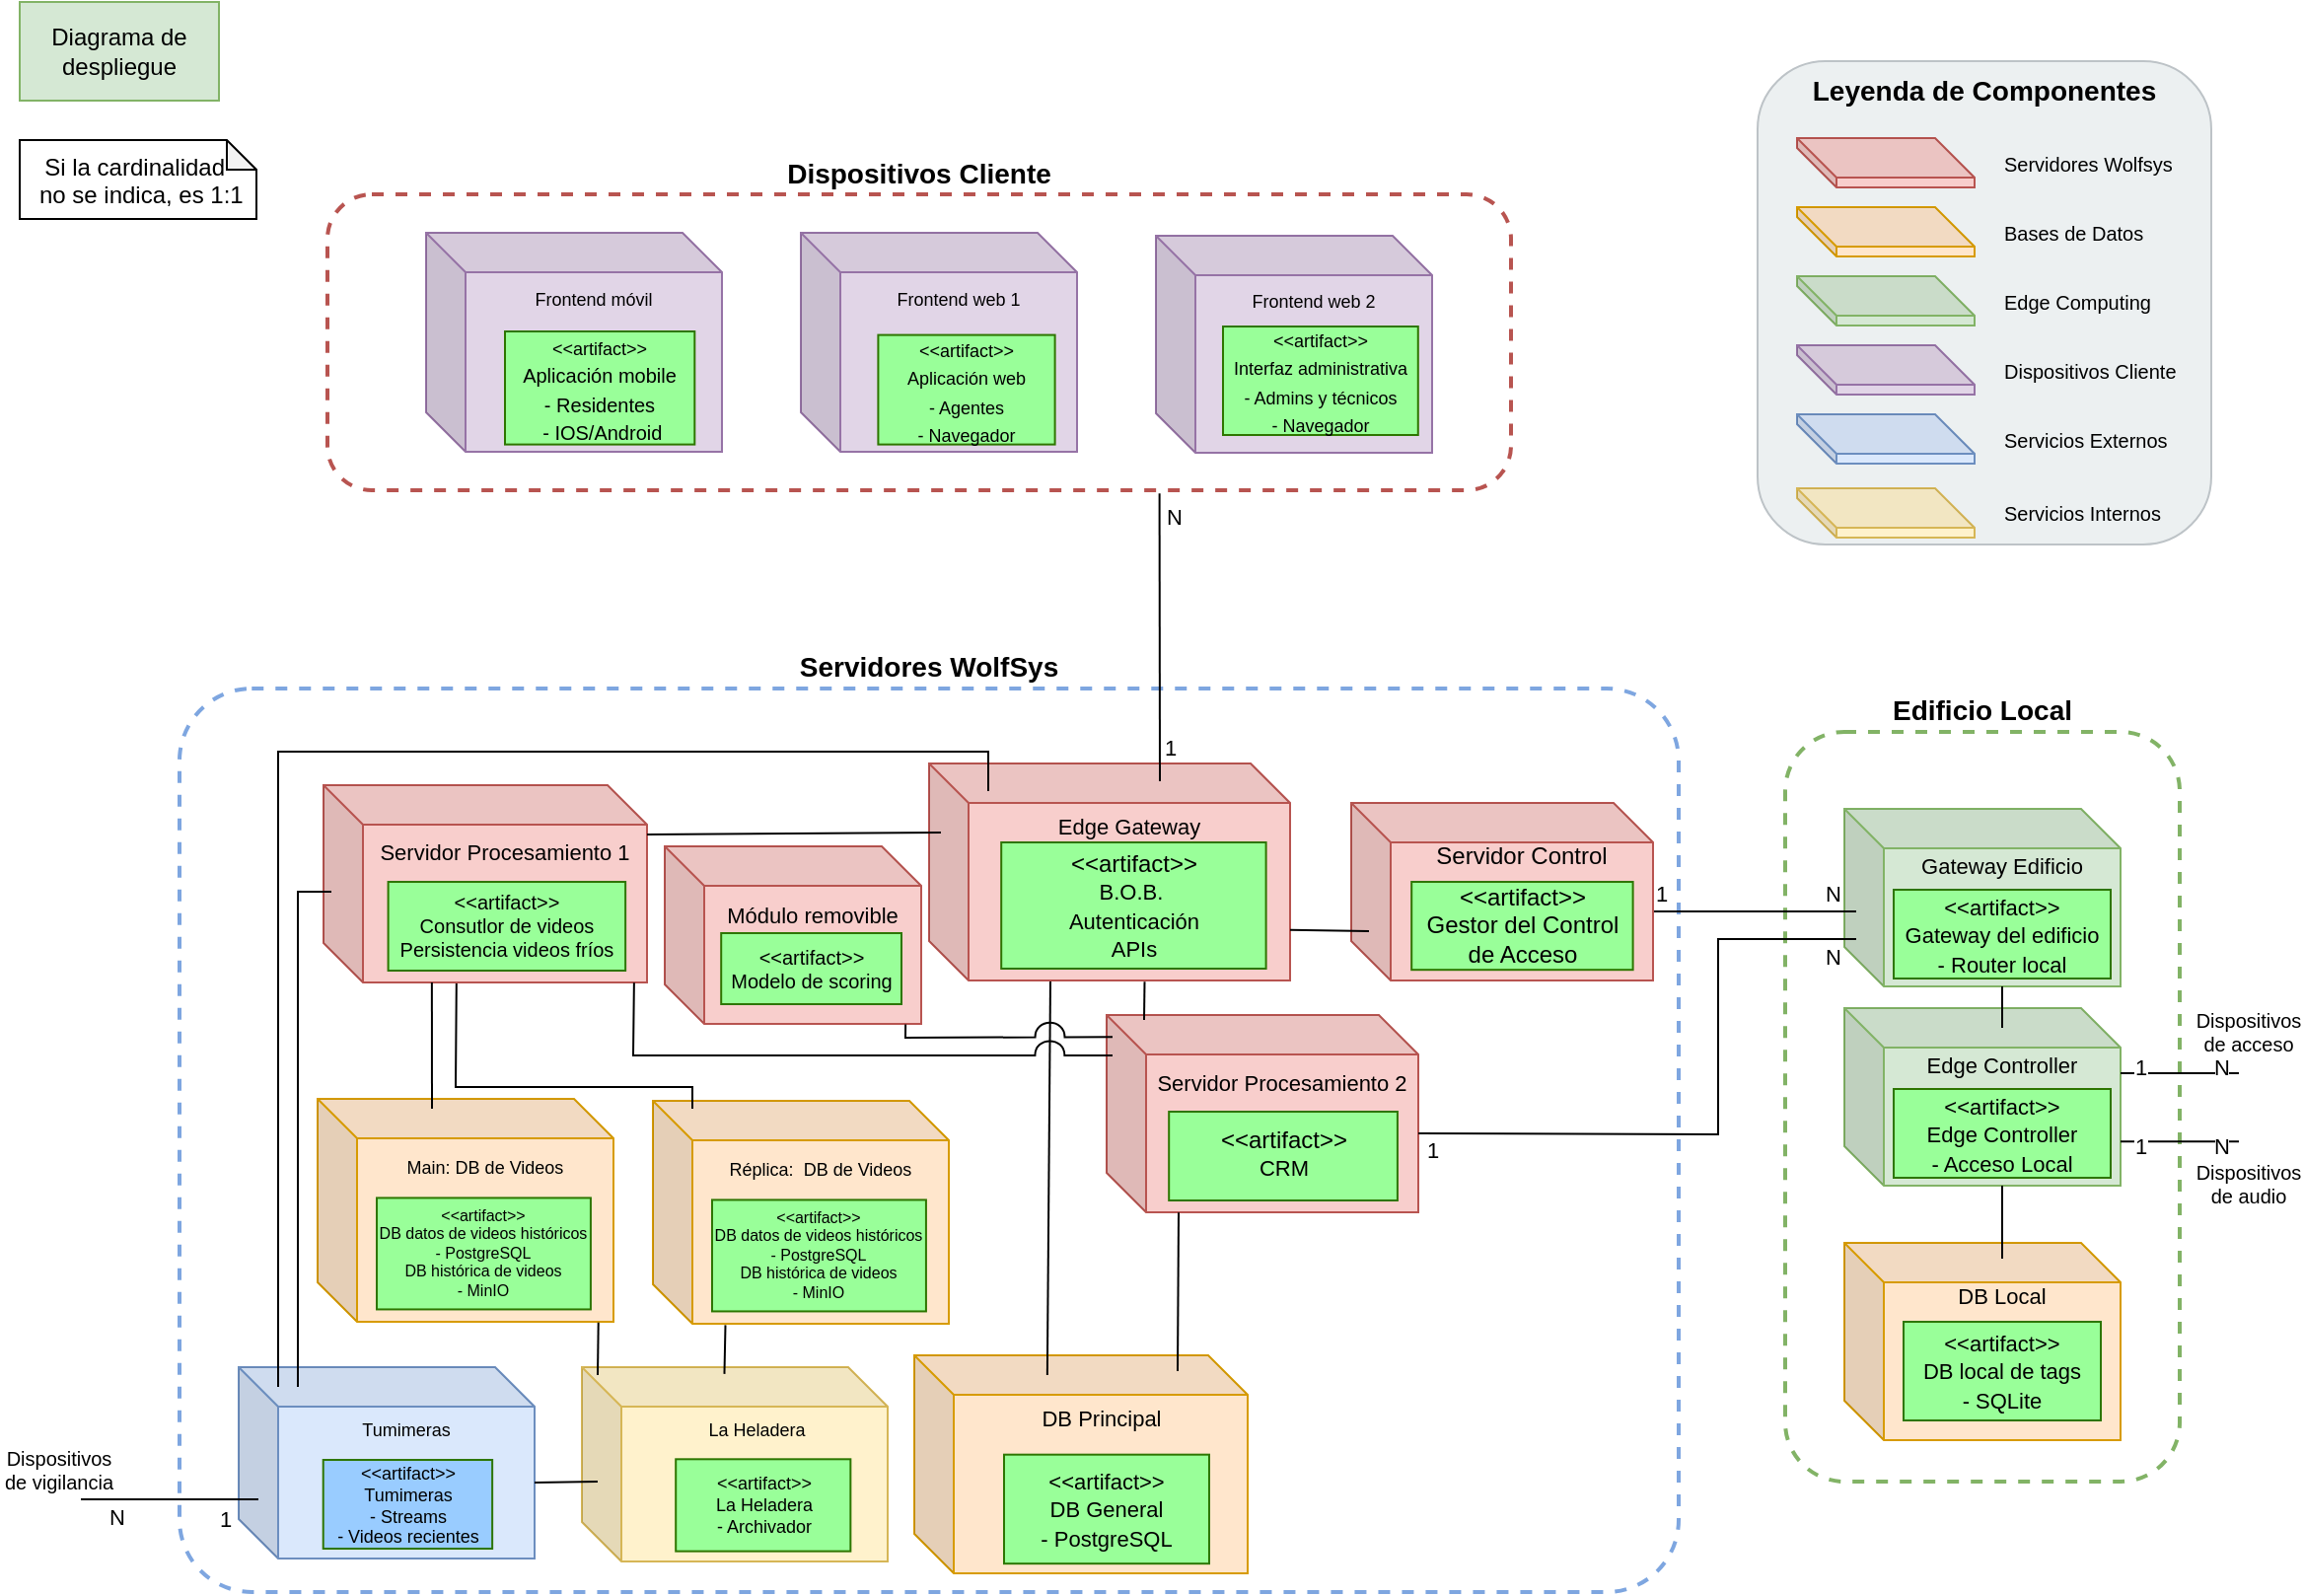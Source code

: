 <mxfile version="27.1.4">
  <diagram name="Page-1" id="L1RatjPxenl9vrnPu1-D">
    <mxGraphModel dx="868" dy="1176" grid="1" gridSize="10" guides="1" tooltips="1" connect="1" arrows="1" fold="1" page="1" pageScale="1" pageWidth="1169" pageHeight="827" math="0" shadow="0">
      <root>
        <mxCell id="0" />
        <mxCell id="1" parent="0" />
        <mxCell id="0Tk5fZXrLw2a1cFThhE1-13" value="Servidores WolfSys" style="rounded=1;whiteSpace=wrap;html=1;fillColor=none;strokeColor=#7EA6E0;strokeWidth=2;dashed=1;verticalAlign=bottom;fontSize=14;fontStyle=1;labelPosition=center;verticalLabelPosition=top;align=center;arcSize=8;" parent="1" vertex="1">
          <mxGeometry x="1260" y="358" width="760" height="458" as="geometry" />
        </mxCell>
        <mxCell id="0Tk5fZXrLw2a1cFThhE1-14" value="Edificio Local" style="rounded=1;whiteSpace=wrap;html=1;fillColor=none;strokeColor=#82B366;strokeWidth=2;dashed=1;verticalAlign=bottom;fontSize=14;fontStyle=1;labelPosition=center;verticalLabelPosition=top;align=center;" parent="1" vertex="1">
          <mxGeometry x="2074" y="380" width="200" height="380" as="geometry" />
        </mxCell>
        <mxCell id="m0v21Xdj4hiuPf1z9c73-37" value="" style="group" parent="1" vertex="1" connectable="0">
          <mxGeometry x="2104" y="419" width="140" height="90" as="geometry" />
        </mxCell>
        <mxCell id="0Tk5fZXrLw2a1cFThhE1-23" value="Gateway Edificio&lt;br&gt;&lt;br&gt;&lt;div&gt;&lt;br&gt;&lt;/div&gt;&lt;div&gt;&lt;br&gt;&lt;/div&gt;&lt;div&gt;&lt;br&gt;&lt;/div&gt;" style="shape=cube;whiteSpace=wrap;html=1;boundedLbl=1;backgroundOutline=1;darkOpacity=0.05;darkOpacity2=0.1;fillColor=#d5e8d4;strokeColor=#82b366;fontSize=11;fontStyle=0;" parent="m0v21Xdj4hiuPf1z9c73-37" vertex="1">
          <mxGeometry width="140" height="90" as="geometry" />
        </mxCell>
        <mxCell id="0Tk5fZXrLw2a1cFThhE1-73" value="&lt;span style=&quot;font-size: 11px;&quot;&gt;&amp;lt;&amp;lt;artifact&amp;gt;&amp;gt;&lt;/span&gt;&lt;br style=&quot;font-size: 11px;&quot;&gt;&lt;span style=&quot;font-size: 11px;&quot;&gt;Gateway del edificio&lt;/span&gt;&lt;div&gt;&lt;span style=&quot;font-size: 11px;&quot;&gt;- Router local&lt;/span&gt;&lt;/div&gt;" style="rounded=0;whiteSpace=wrap;html=1;fillColor=#99FF99;fontColor=#000000;strokeColor=#2D7600;" parent="m0v21Xdj4hiuPf1z9c73-37" vertex="1">
          <mxGeometry x="25" y="41" width="110" height="45" as="geometry" />
        </mxCell>
        <mxCell id="0Tk5fZXrLw2a1cFThhE1-15" value="Dispositivos Cliente" style="rounded=1;whiteSpace=wrap;html=1;fillColor=none;strokeColor=#B85450;strokeWidth=2;dashed=1;verticalAlign=bottom;fontSize=14;fontStyle=1;labelPosition=center;verticalLabelPosition=top;align=center;" parent="1" vertex="1">
          <mxGeometry x="1335" y="107.5" width="600" height="150" as="geometry" />
        </mxCell>
        <mxCell id="m0v21Xdj4hiuPf1z9c73-19" value="" style="group" parent="1" vertex="1" connectable="0">
          <mxGeometry x="2060" y="40" width="230" height="245" as="geometry" />
        </mxCell>
        <mxCell id="0Tk5fZXrLw2a1cFThhE1-40" value="Leyenda de Componentes" style="rounded=1;whiteSpace=wrap;html=1;fillColor=#ECF0F1;strokeColor=#BDC3C7;verticalAlign=top;fontSize=14;fontStyle=1;" parent="m0v21Xdj4hiuPf1z9c73-19" vertex="1">
          <mxGeometry width="230" height="245" as="geometry" />
        </mxCell>
        <mxCell id="0Tk5fZXrLw2a1cFThhE1-41" value="Servidores Wolfsys" style="shape=cube;whiteSpace=wrap;html=1;boundedLbl=1;backgroundOutline=1;darkOpacity=0.05;darkOpacity2=0.1;fillColor=#f8cecc;strokeColor=#b85450;fontSize=10;verticalAlign=middle;labelBackgroundColor=none;horizontal=1;labelPosition=right;verticalLabelPosition=middle;align=left;spacing=15;" parent="m0v21Xdj4hiuPf1z9c73-19" vertex="1">
          <mxGeometry x="20" y="39" width="90" height="25" as="geometry" />
        </mxCell>
        <mxCell id="0Tk5fZXrLw2a1cFThhE1-42" value="Bases de Datos" style="shape=cube;whiteSpace=wrap;html=1;boundedLbl=1;backgroundOutline=1;darkOpacity=0.05;darkOpacity2=0.1;fillColor=#ffe6cc;strokeColor=#d79b00;fontSize=10;align=left;labelPosition=right;verticalLabelPosition=middle;verticalAlign=middle;spacing=15;" parent="m0v21Xdj4hiuPf1z9c73-19" vertex="1">
          <mxGeometry x="20" y="74" width="90" height="25" as="geometry" />
        </mxCell>
        <mxCell id="0Tk5fZXrLw2a1cFThhE1-43" value="Edge Computing" style="shape=cube;whiteSpace=wrap;html=1;boundedLbl=1;backgroundOutline=1;darkOpacity=0.05;darkOpacity2=0.1;fillColor=#d5e8d4;strokeColor=#82b366;fontSize=10;labelPosition=right;verticalLabelPosition=middle;align=left;verticalAlign=middle;spacing=15;" parent="m0v21Xdj4hiuPf1z9c73-19" vertex="1">
          <mxGeometry x="20" y="109" width="90" height="25" as="geometry" />
        </mxCell>
        <mxCell id="0Tk5fZXrLw2a1cFThhE1-44" value="Dispositivos Cliente" style="shape=cube;whiteSpace=wrap;html=1;boundedLbl=1;backgroundOutline=1;darkOpacity=0.05;darkOpacity2=0.1;fillColor=#e1d5e7;strokeColor=#9673a6;fontSize=10;labelPosition=right;verticalLabelPosition=middle;align=left;verticalAlign=middle;spacing=15;" parent="m0v21Xdj4hiuPf1z9c73-19" vertex="1">
          <mxGeometry x="20" y="144" width="90" height="25" as="geometry" />
        </mxCell>
        <mxCell id="0Tk5fZXrLw2a1cFThhE1-45" value="Servicios Externos" style="shape=cube;whiteSpace=wrap;html=1;boundedLbl=1;backgroundOutline=1;darkOpacity=0.05;darkOpacity2=0.1;fillColor=#dae8fc;strokeColor=#6c8ebf;fontSize=10;labelPosition=right;verticalLabelPosition=middle;align=left;verticalAlign=middle;spacing=15;" parent="m0v21Xdj4hiuPf1z9c73-19" vertex="1">
          <mxGeometry x="20" y="179" width="90" height="25" as="geometry" />
        </mxCell>
        <mxCell id="0Tk5fZXrLw2a1cFThhE1-79" value="Servicios Internos" style="shape=cube;whiteSpace=wrap;html=1;boundedLbl=1;backgroundOutline=1;darkOpacity=0.05;darkOpacity2=0.1;fillColor=#fff2cc;strokeColor=#d6b656;fontSize=10;labelPosition=right;verticalLabelPosition=middle;align=left;verticalAlign=middle;spacing=15;" parent="m0v21Xdj4hiuPf1z9c73-19" vertex="1">
          <mxGeometry x="20" y="216.5" width="90" height="25" as="geometry" />
        </mxCell>
        <mxCell id="m0v21Xdj4hiuPf1z9c73-35" value="" style="group" parent="1" vertex="1" connectable="0">
          <mxGeometry x="2104" y="639" width="140" height="100" as="geometry" />
        </mxCell>
        <mxCell id="0Tk5fZXrLw2a1cFThhE1-25" value="DB Local&lt;div&gt;&lt;br&gt;&lt;/div&gt;&lt;div&gt;&lt;br&gt;&lt;/div&gt;&lt;div&gt;&lt;br&gt;&lt;/div&gt;&lt;div&gt;&lt;br&gt;&lt;/div&gt;&lt;div&gt;&lt;br&gt;&lt;/div&gt;" style="shape=cube;whiteSpace=wrap;html=1;boundedLbl=1;backgroundOutline=1;darkOpacity=0.05;darkOpacity2=0.1;fillColor=#ffe6cc;strokeColor=#d79b00;fontSize=11;fontStyle=0;" parent="m0v21Xdj4hiuPf1z9c73-35" vertex="1">
          <mxGeometry width="140" height="100" as="geometry" />
        </mxCell>
        <mxCell id="0Tk5fZXrLw2a1cFThhE1-75" value="&lt;span style=&quot;font-size: 11px;&quot;&gt;&amp;lt;&amp;lt;artifact&amp;gt;&amp;gt;&lt;/span&gt;&lt;br style=&quot;font-size: 11px;&quot;&gt;&lt;span style=&quot;font-size: 11px;&quot;&gt;DB local de tags&lt;/span&gt;&lt;div&gt;&lt;span style=&quot;font-size: 11px;&quot;&gt;- SQLite&lt;/span&gt;&lt;/div&gt;" style="rounded=0;whiteSpace=wrap;html=1;fillColor=#99FF99;fontColor=#000000;strokeColor=#2D7600;" parent="m0v21Xdj4hiuPf1z9c73-35" vertex="1">
          <mxGeometry x="30" y="40" width="100" height="50" as="geometry" />
        </mxCell>
        <mxCell id="m0v21Xdj4hiuPf1z9c73-36" value="" style="group" parent="1" vertex="1" connectable="0">
          <mxGeometry x="2104" y="520" width="140" height="90" as="geometry" />
        </mxCell>
        <mxCell id="0Tk5fZXrLw2a1cFThhE1-24" value="Edge Controller&lt;br&gt;&lt;br&gt;&lt;div&gt;&lt;br&gt;&lt;/div&gt;&lt;div&gt;&lt;br&gt;&lt;/div&gt;&lt;div&gt;&lt;br&gt;&lt;/div&gt;" style="shape=cube;whiteSpace=wrap;html=1;boundedLbl=1;backgroundOutline=1;darkOpacity=0.05;darkOpacity2=0.1;fillColor=#d5e8d4;strokeColor=#82b366;fontSize=11;fontStyle=0;" parent="m0v21Xdj4hiuPf1z9c73-36" vertex="1">
          <mxGeometry width="140" height="90" as="geometry" />
        </mxCell>
        <mxCell id="0Tk5fZXrLw2a1cFThhE1-74" value="&lt;span style=&quot;font-size: 11px;&quot;&gt;&amp;lt;&amp;lt;artifact&amp;gt;&amp;gt;&lt;/span&gt;&lt;br style=&quot;font-size: 11px;&quot;&gt;&lt;span style=&quot;font-size: 11px;&quot;&gt;Edge Controller&lt;/span&gt;&lt;br style=&quot;font-size: 11px;&quot;&gt;&lt;span style=&quot;font-size: 11px;&quot;&gt;- Acceso Local&lt;/span&gt;" style="rounded=0;whiteSpace=wrap;html=1;fillColor=#99FF99;fontColor=#000000;strokeColor=#2D7600;" parent="m0v21Xdj4hiuPf1z9c73-36" vertex="1">
          <mxGeometry x="25" y="41" width="110" height="45" as="geometry" />
        </mxCell>
        <mxCell id="m0v21Xdj4hiuPf1z9c73-38" value="" style="endArrow=none;html=1;rounded=0;exitX=0;exitY=0;exitDx=153;exitDy=55;exitPerimeter=0;" parent="1" source="0Tk5fZXrLw2a1cFThhE1-18" edge="1">
          <mxGeometry width="50" height="50" relative="1" as="geometry">
            <mxPoint x="2040" y="430" as="sourcePoint" />
            <mxPoint x="2110" y="471" as="targetPoint" />
          </mxGeometry>
        </mxCell>
        <mxCell id="UEStjm2suzNG5LrH94K0-3" value="1" style="edgeLabel;html=1;align=center;verticalAlign=middle;resizable=0;points=[];" parent="m0v21Xdj4hiuPf1z9c73-38" vertex="1" connectable="0">
          <mxGeometry x="-0.84" relative="1" as="geometry">
            <mxPoint x="-4" y="-9" as="offset" />
          </mxGeometry>
        </mxCell>
        <mxCell id="UEStjm2suzNG5LrH94K0-4" value="N" style="edgeLabel;html=1;align=center;verticalAlign=middle;resizable=0;points=[];" parent="m0v21Xdj4hiuPf1z9c73-38" vertex="1" connectable="0">
          <mxGeometry x="0.79" relative="1" as="geometry">
            <mxPoint x="-1" y="-9" as="offset" />
          </mxGeometry>
        </mxCell>
        <mxCell id="ctdQVq7g29GabEfNCbRm-10" value="" style="group" parent="1" vertex="1" connectable="0">
          <mxGeometry x="1632.5" y="696" width="169" height="110.5" as="geometry" />
        </mxCell>
        <mxCell id="ctdQVq7g29GabEfNCbRm-11" value="" style="group" parent="ctdQVq7g29GabEfNCbRm-10" vertex="1" connectable="0">
          <mxGeometry width="169" height="110.5" as="geometry" />
        </mxCell>
        <mxCell id="0Tk5fZXrLw2a1cFThhE1-19" value="DB Principal&lt;br&gt;&lt;br&gt;&lt;div&gt;&lt;br&gt;&lt;/div&gt;&lt;div&gt;&lt;br&gt;&lt;/div&gt;&lt;div&gt;&lt;br&gt;&lt;/div&gt;&lt;div&gt;&lt;br&gt;&lt;/div&gt;" style="shape=cube;whiteSpace=wrap;html=1;boundedLbl=1;backgroundOutline=1;darkOpacity=0.05;darkOpacity2=0.1;fillColor=#ffe6cc;strokeColor=#d79b00;fontSize=11;fontStyle=0;" parent="ctdQVq7g29GabEfNCbRm-11" vertex="1">
          <mxGeometry width="169" height="110.5" as="geometry" />
        </mxCell>
        <mxCell id="0Tk5fZXrLw2a1cFThhE1-63" value="&lt;span style=&quot;font-size: 11px;&quot;&gt;&amp;lt;&amp;lt;artifact&amp;gt;&amp;gt;&lt;/span&gt;&lt;br style=&quot;font-size: 11px;&quot;&gt;&lt;span style=&quot;font-size: 11px;&quot;&gt;DB General&lt;/span&gt;&lt;div&gt;&lt;span style=&quot;font-size: 11px;&quot;&gt;-&amp;nbsp;&lt;/span&gt;&lt;span style=&quot;font-size: 11px; background-color: transparent; color: light-dark(rgb(0, 0, 0), rgb(237, 237, 237));&quot;&gt;PostgreSQL&lt;/span&gt;&lt;/div&gt;" style="rounded=0;whiteSpace=wrap;html=1;fillColor=#99FF99;fontColor=#000000;strokeColor=#2D7600;" parent="ctdQVq7g29GabEfNCbRm-11" vertex="1">
          <mxGeometry x="45.5" y="50.339" width="104.0" height="55.25" as="geometry" />
        </mxCell>
        <mxCell id="m0v21Xdj4hiuPf1z9c73-32" value="" style="endArrow=none;html=1;rounded=0;exitX=0.399;exitY=0.09;exitDx=0;exitDy=0;exitPerimeter=0;entryX=0.336;entryY=1.002;entryDx=0;entryDy=0;entryPerimeter=0;" parent="1" source="0Tk5fZXrLw2a1cFThhE1-19" target="m0v21Xdj4hiuPf1z9c73-2" edge="1">
          <mxGeometry width="50" height="50" relative="1" as="geometry">
            <mxPoint x="1670" y="676" as="sourcePoint" />
            <mxPoint x="1702" y="508" as="targetPoint" />
          </mxGeometry>
        </mxCell>
        <mxCell id="ctdQVq7g29GabEfNCbRm-3" value="" style="group" parent="1" vertex="1" connectable="0">
          <mxGeometry x="1730" y="523.5" width="158" height="100" as="geometry" />
        </mxCell>
        <mxCell id="0Tk5fZXrLw2a1cFThhE1-17" value="Servidor Procesamiento 2&lt;br&gt;&lt;br&gt;&lt;div&gt;&lt;br&gt;&lt;/div&gt;&lt;div&gt;&lt;br&gt;&lt;/div&gt;&lt;div&gt;&lt;br&gt;&lt;/div&gt;" style="shape=cube;whiteSpace=wrap;html=1;boundedLbl=1;backgroundOutline=1;darkOpacity=0.05;darkOpacity2=0.1;fillColor=#f8cecc;strokeColor=#b85450;fontSize=11;fontStyle=0;" parent="ctdQVq7g29GabEfNCbRm-3" vertex="1">
          <mxGeometry width="158.0" height="100" as="geometry" />
        </mxCell>
        <mxCell id="0Tk5fZXrLw2a1cFThhE1-59" value="&amp;lt;&amp;lt;artifact&amp;gt;&amp;gt;&lt;br&gt;&lt;span style=&quot;font-size: 11px;&quot;&gt;CRM&lt;/span&gt;" style="rounded=0;whiteSpace=wrap;html=1;fillColor=#99FF99;fontColor=#000000;strokeColor=#2D7600;verticalAlign=top;" parent="ctdQVq7g29GabEfNCbRm-3" vertex="1">
          <mxGeometry x="31.6" y="49" width="115.867" height="45" as="geometry" />
        </mxCell>
        <mxCell id="ctdQVq7g29GabEfNCbRm-5" value="" style="group" parent="1" vertex="1" connectable="0">
          <mxGeometry x="1854" y="416" width="153" height="90" as="geometry" />
        </mxCell>
        <mxCell id="0Tk5fZXrLw2a1cFThhE1-18" value="Servidor Control&lt;br&gt;&lt;br&gt;&lt;div&gt;&lt;br&gt;&lt;/div&gt;&lt;div&gt;&lt;br&gt;&lt;/div&gt;&lt;div&gt;&lt;br&gt;&lt;/div&gt;" style="shape=cube;whiteSpace=wrap;html=1;boundedLbl=1;backgroundOutline=1;darkOpacity=0.05;darkOpacity2=0.1;fillColor=#f8cecc;strokeColor=#b85450;fontSize=12;fontStyle=0;" parent="ctdQVq7g29GabEfNCbRm-5" vertex="1">
          <mxGeometry width="153" height="90" as="geometry" />
        </mxCell>
        <mxCell id="0Tk5fZXrLw2a1cFThhE1-61" value="&amp;lt;&amp;lt;artifact&amp;gt;&amp;gt;&lt;br&gt;Gestor del Control&lt;br&gt;de Acceso" style="rounded=0;whiteSpace=wrap;html=1;fillColor=#99FF99;fontColor=#000000;strokeColor=#2D7600;" parent="ctdQVq7g29GabEfNCbRm-5" vertex="1">
          <mxGeometry x="30.6" y="40" width="112.2" height="44.6" as="geometry" />
        </mxCell>
        <mxCell id="ctdQVq7g29GabEfNCbRm-8" value="" style="group" parent="1" vertex="1" connectable="0">
          <mxGeometry x="1290" y="702" width="150" height="97" as="geometry" />
        </mxCell>
        <mxCell id="0Tk5fZXrLw2a1cFThhE1-21" value="Tumimeras&lt;br&gt;&lt;br&gt;&lt;div&gt;&lt;br&gt;&lt;/div&gt;&lt;div&gt;&lt;br&gt;&lt;/div&gt;&lt;div&gt;&lt;br&gt;&lt;/div&gt;&lt;div&gt;&lt;br&gt;&lt;/div&gt;" style="shape=cube;whiteSpace=wrap;html=1;boundedLbl=1;backgroundOutline=1;darkOpacity=0.05;darkOpacity2=0.1;fillColor=#dae8fc;strokeColor=#6c8ebf;fontSize=9;fontStyle=0;" parent="ctdQVq7g29GabEfNCbRm-8" vertex="1">
          <mxGeometry width="150" height="97" as="geometry" />
        </mxCell>
        <mxCell id="0Tk5fZXrLw2a1cFThhE1-69" value="&lt;span&gt;&amp;lt;&amp;lt;artifact&amp;gt;&amp;gt;&lt;/span&gt;&lt;br&gt;Tumimeras&lt;div&gt;- Streams&lt;/div&gt;&lt;div&gt;- Videos recientes&lt;/div&gt;" style="rounded=0;whiteSpace=wrap;html=1;fillColor=light-dark(#99CCFF,#004400);fontColor=#000000;strokeColor=#2D7600;fontSize=9;" parent="ctdQVq7g29GabEfNCbRm-8" vertex="1">
          <mxGeometry x="42.857" y="47" width="85.714" height="45" as="geometry" />
        </mxCell>
        <mxCell id="ctdQVq7g29GabEfNCbRm-9" value="" style="group" parent="1" vertex="1" connectable="0">
          <mxGeometry x="1330" y="566" width="150" height="113" as="geometry" />
        </mxCell>
        <mxCell id="0Tk5fZXrLw2a1cFThhE1-20" value="Main: DB de Videos&lt;br&gt;&lt;br&gt;&lt;br&gt;&lt;div&gt;&lt;br&gt;&lt;/div&gt;&lt;div&gt;&lt;br&gt;&lt;/div&gt;&lt;div&gt;&lt;br&gt;&lt;/div&gt;&lt;div&gt;&lt;br&gt;&lt;/div&gt;" style="shape=cube;whiteSpace=wrap;html=1;boundedLbl=1;backgroundOutline=1;darkOpacity=0.05;darkOpacity2=0.1;fillColor=#ffe6cc;strokeColor=#d79b00;fontSize=9;fontStyle=0;" parent="ctdQVq7g29GabEfNCbRm-9" vertex="1">
          <mxGeometry width="150" height="113.0" as="geometry" />
        </mxCell>
        <mxCell id="0Tk5fZXrLw2a1cFThhE1-65" value="&lt;span&gt;&amp;lt;&amp;lt;artifact&amp;gt;&amp;gt;&lt;/span&gt;&lt;br&gt;&lt;span&gt;DB datos de videos históricos&lt;/span&gt;&lt;div&gt;&lt;span&gt;- PostgreSQL&lt;/span&gt;&lt;/div&gt;&lt;div&gt;&lt;span&gt;DB histórica de videos&lt;/span&gt;&lt;/div&gt;&lt;div&gt;- MinIO&lt;/div&gt;" style="rounded=0;whiteSpace=wrap;html=1;fillColor=#99FF99;fontColor=#000000;strokeColor=#2D7600;fontSize=8;" parent="ctdQVq7g29GabEfNCbRm-9" vertex="1">
          <mxGeometry x="30" y="50.22" width="108.46" height="56.5" as="geometry" />
        </mxCell>
        <mxCell id="ctdQVq7g29GabEfNCbRm-12" value="" style="group" parent="1" vertex="1" connectable="0">
          <mxGeometry x="1333" y="407" width="164" height="100" as="geometry" />
        </mxCell>
        <mxCell id="ctdQVq7g29GabEfNCbRm-13" value="Servidor Procesamiento 1&lt;div&gt;&lt;br&gt;&lt;/div&gt;&lt;div&gt;&lt;br&gt;&lt;/div&gt;&lt;div&gt;&lt;br&gt;&lt;/div&gt;&lt;div&gt;&lt;br&gt;&lt;/div&gt;" style="shape=cube;whiteSpace=wrap;html=1;boundedLbl=1;backgroundOutline=1;darkOpacity=0.05;darkOpacity2=0.1;fillColor=#f8cecc;strokeColor=#b85450;fontSize=11;fontStyle=0;" parent="ctdQVq7g29GabEfNCbRm-12" vertex="1">
          <mxGeometry width="164.0" height="100" as="geometry" />
        </mxCell>
        <mxCell id="ctdQVq7g29GabEfNCbRm-14" value="&amp;lt;&amp;lt;artifact&amp;gt;&amp;gt;&lt;br&gt;&lt;span&gt;Consutlor de videos&lt;/span&gt;&lt;div&gt;&lt;span&gt;Persistencia videos fríos&lt;/span&gt;&lt;/div&gt;" style="rounded=0;whiteSpace=wrap;html=1;fillColor=#99FF99;fontColor=#000000;strokeColor=#2D7600;verticalAlign=top;fontSize=10;spacing=0;" parent="ctdQVq7g29GabEfNCbRm-12" vertex="1">
          <mxGeometry x="32.8" y="49" width="120.267" height="45" as="geometry" />
        </mxCell>
        <mxCell id="m0v21Xdj4hiuPf1z9c73-1" value="" style="group" parent="1" vertex="1" connectable="0">
          <mxGeometry x="1640" y="406" width="183" height="100" as="geometry" />
        </mxCell>
        <mxCell id="m0v21Xdj4hiuPf1z9c73-2" value="Edge Gateway&lt;div&gt;&lt;br&gt;&lt;/div&gt;&lt;div&gt;&lt;br&gt;&lt;/div&gt;&lt;div&gt;&lt;br&gt;&lt;/div&gt;&lt;div&gt;&lt;br&gt;&lt;/div&gt;&lt;div&gt;&lt;br&gt;&lt;/div&gt;" style="shape=cube;whiteSpace=wrap;html=1;boundedLbl=1;backgroundOutline=1;darkOpacity=0.05;darkOpacity2=0.1;fillColor=#f8cecc;strokeColor=#b85450;fontSize=11;fontStyle=0;" parent="m0v21Xdj4hiuPf1z9c73-1" vertex="1">
          <mxGeometry y="-10" width="183" height="110" as="geometry" />
        </mxCell>
        <mxCell id="m0v21Xdj4hiuPf1z9c73-3" value="&amp;lt;&amp;lt;artifact&amp;gt;&amp;gt;&lt;br&gt;&lt;span style=&quot;font-size: 11px;&quot;&gt;B.O.B.&amp;nbsp;&lt;/span&gt;&lt;div&gt;&lt;span style=&quot;font-size: 11px;&quot;&gt;Autenticación&lt;/span&gt;&lt;div&gt;&lt;span style=&quot;font-size: 11px;&quot;&gt;APIs&lt;/span&gt;&lt;/div&gt;&lt;/div&gt;" style="rounded=0;whiteSpace=wrap;html=1;fillColor=#99FF99;fontColor=#000000;strokeColor=#2D7600;" parent="m0v21Xdj4hiuPf1z9c73-1" vertex="1">
          <mxGeometry x="36.6" y="30" width="134.2" height="64" as="geometry" />
        </mxCell>
        <mxCell id="m0v21Xdj4hiuPf1z9c73-5" value="" style="group" parent="1" vertex="1" connectable="0">
          <mxGeometry x="1506" y="438" width="140" height="90" as="geometry" />
        </mxCell>
        <mxCell id="m0v21Xdj4hiuPf1z9c73-6" value="Módulo removible&lt;div&gt;&lt;br&gt;&lt;/div&gt;&lt;div&gt;&lt;br&gt;&lt;/div&gt;&lt;div&gt;&lt;br&gt;&lt;/div&gt;" style="shape=cube;whiteSpace=wrap;html=1;boundedLbl=1;backgroundOutline=1;darkOpacity=0.05;darkOpacity2=0.1;fillColor=#f8cecc;strokeColor=#b85450;fontSize=11;fontStyle=0;" parent="m0v21Xdj4hiuPf1z9c73-5" vertex="1">
          <mxGeometry width="130" height="90" as="geometry" />
        </mxCell>
        <mxCell id="m0v21Xdj4hiuPf1z9c73-7" value="&amp;lt;&amp;lt;artifact&amp;gt;&amp;gt;&lt;br&gt;&lt;span&gt;Modelo de scoring&lt;/span&gt;" style="rounded=0;whiteSpace=wrap;html=1;fillColor=#99FF99;fontColor=#000000;strokeColor=#2D7600;verticalAlign=top;fontSize=10;" parent="m0v21Xdj4hiuPf1z9c73-5" vertex="1">
          <mxGeometry x="28.6" y="44" width="91.4" height="36" as="geometry" />
        </mxCell>
        <mxCell id="m0v21Xdj4hiuPf1z9c73-11" value="" style="endArrow=none;html=1;rounded=0;exitX=0;exitY=0;exitDx=164.0;exitDy=60;exitPerimeter=0;" parent="1" edge="1">
          <mxGeometry width="50" height="50" relative="1" as="geometry">
            <mxPoint x="1497" y="432" as="sourcePoint" />
            <mxPoint x="1646" y="431" as="targetPoint" />
          </mxGeometry>
        </mxCell>
        <mxCell id="m0v21Xdj4hiuPf1z9c73-22" value="" style="endArrow=none;html=1;rounded=0;entryX=0.335;entryY=1;entryDx=0;entryDy=0;entryPerimeter=0;" parent="1" target="ctdQVq7g29GabEfNCbRm-13" edge="1">
          <mxGeometry width="50" height="50" relative="1" as="geometry">
            <mxPoint x="1388" y="571" as="sourcePoint" />
            <mxPoint x="1387.776" y="539.3" as="targetPoint" />
          </mxGeometry>
        </mxCell>
        <mxCell id="m0v21Xdj4hiuPf1z9c73-23" value="" style="endArrow=none;html=1;rounded=0;exitX=1;exitY=0.767;exitDx=0;exitDy=0;exitPerimeter=0;" parent="1" source="m0v21Xdj4hiuPf1z9c73-2" edge="1">
          <mxGeometry width="50" height="50" relative="1" as="geometry">
            <mxPoint x="1830" y="536" as="sourcePoint" />
            <mxPoint x="1863" y="481" as="targetPoint" />
          </mxGeometry>
        </mxCell>
        <mxCell id="m0v21Xdj4hiuPf1z9c73-27" value="" style="endArrow=none;html=1;rounded=0;entryX=0.96;entryY=1.001;entryDx=0;entryDy=0;entryPerimeter=0;jumpStyle=arc;jumpSize=15;" parent="1" target="ctdQVq7g29GabEfNCbRm-13" edge="1">
          <mxGeometry width="50" height="50" relative="1" as="geometry">
            <mxPoint x="1733" y="544" as="sourcePoint" />
            <mxPoint x="1507.372" y="509.5" as="targetPoint" />
            <Array as="points">
              <mxPoint x="1490" y="544" />
            </Array>
          </mxGeometry>
        </mxCell>
        <mxCell id="m0v21Xdj4hiuPf1z9c73-28" value="" style="endArrow=none;html=1;rounded=0;entryX=0.597;entryY=1.006;entryDx=0;entryDy=0;entryPerimeter=0;" parent="1" target="m0v21Xdj4hiuPf1z9c73-2" edge="1">
          <mxGeometry width="50" height="50" relative="1" as="geometry">
            <mxPoint x="1749" y="526" as="sourcePoint" />
            <mxPoint x="1790" y="566" as="targetPoint" />
          </mxGeometry>
        </mxCell>
        <mxCell id="m0v21Xdj4hiuPf1z9c73-31" value="" style="endArrow=none;html=1;rounded=0;exitX=0.939;exitY=1.003;exitDx=0;exitDy=0;exitPerimeter=0;entryX=0.019;entryY=0.111;entryDx=0;entryDy=0;entryPerimeter=0;jumpStyle=arc;jumpSize=15;" parent="1" source="m0v21Xdj4hiuPf1z9c73-6" target="0Tk5fZXrLw2a1cFThhE1-17" edge="1">
          <mxGeometry width="50" height="50" relative="1" as="geometry">
            <mxPoint x="1670" y="596" as="sourcePoint" />
            <mxPoint x="1720" y="546" as="targetPoint" />
            <Array as="points">
              <mxPoint x="1628" y="535" />
            </Array>
          </mxGeometry>
        </mxCell>
        <mxCell id="m0v21Xdj4hiuPf1z9c73-33" value="" style="endArrow=none;html=1;rounded=0;exitX=0.231;exitY=1.001;exitDx=0;exitDy=0;exitPerimeter=0;" parent="1" source="0Tk5fZXrLw2a1cFThhE1-17" edge="1">
          <mxGeometry width="50" height="50" relative="1" as="geometry">
            <mxPoint x="1820" y="746" as="sourcePoint" />
            <mxPoint x="1766" y="704" as="targetPoint" />
          </mxGeometry>
        </mxCell>
        <mxCell id="m0v21Xdj4hiuPf1z9c73-39" value="" style="endArrow=none;html=1;rounded=0;exitX=0;exitY=0;exitDx=158.0;exitDy=60;exitPerimeter=0;" parent="1" source="0Tk5fZXrLw2a1cFThhE1-17" edge="1">
          <mxGeometry width="50" height="50" relative="1" as="geometry">
            <mxPoint x="1950" y="640" as="sourcePoint" />
            <mxPoint x="2110" y="485" as="targetPoint" />
            <Array as="points">
              <mxPoint x="2040" y="584" />
              <mxPoint x="2040" y="485" />
            </Array>
          </mxGeometry>
        </mxCell>
        <mxCell id="UEStjm2suzNG5LrH94K0-5" value="N" style="edgeLabel;html=1;align=center;verticalAlign=middle;resizable=0;points=[];" parent="m0v21Xdj4hiuPf1z9c73-39" vertex="1" connectable="0">
          <mxGeometry x="0.924" y="-1" relative="1" as="geometry">
            <mxPoint y="8" as="offset" />
          </mxGeometry>
        </mxCell>
        <mxCell id="UEStjm2suzNG5LrH94K0-6" value="1" style="edgeLabel;html=1;align=center;verticalAlign=middle;resizable=0;points=[];" parent="m0v21Xdj4hiuPf1z9c73-39" vertex="1" connectable="0">
          <mxGeometry x="-0.958" y="-1" relative="1" as="geometry">
            <mxPoint y="7" as="offset" />
          </mxGeometry>
        </mxCell>
        <mxCell id="m0v21Xdj4hiuPf1z9c73-41" value="" style="group" parent="1" vertex="1" connectable="0">
          <mxGeometry x="1464" y="702" width="155" height="98.5" as="geometry" />
        </mxCell>
        <mxCell id="0Tk5fZXrLw2a1cFThhE1-22" value="&amp;nbsp;La Heladera&lt;br&gt;&lt;br&gt;&lt;div&gt;&lt;br&gt;&lt;/div&gt;&lt;div&gt;&lt;br&gt;&lt;/div&gt;&lt;div&gt;&lt;br&gt;&lt;/div&gt;&lt;div&gt;&lt;br&gt;&lt;/div&gt;" style="shape=cube;whiteSpace=wrap;html=1;boundedLbl=1;backgroundOutline=1;darkOpacity=0.05;darkOpacity2=0.1;fillColor=#fff2cc;strokeColor=#d6b656;fontSize=9;fontStyle=0;" parent="m0v21Xdj4hiuPf1z9c73-41" vertex="1">
          <mxGeometry width="155" height="98.5" as="geometry" />
        </mxCell>
        <mxCell id="0Tk5fZXrLw2a1cFThhE1-68" value="&lt;span&gt;&amp;lt;&amp;lt;artifact&amp;gt;&amp;gt;&lt;/span&gt;&lt;br&gt;La Heladera&lt;div&gt;- Archivador&lt;/div&gt;" style="rounded=0;whiteSpace=wrap;html=1;fillColor=light-dark(#99FF99,#99FF99);fontColor=#000000;strokeColor=#2D7600;fontSize=9;" parent="m0v21Xdj4hiuPf1z9c73-41" vertex="1">
          <mxGeometry x="47.607" y="46.658" width="88.571" height="46.658" as="geometry" />
        </mxCell>
        <mxCell id="m0v21Xdj4hiuPf1z9c73-13" value="" style="endArrow=none;html=1;rounded=0;exitX=0;exitY=0;exitDx=150;exitDy=58.5;exitPerimeter=0;" parent="1" source="0Tk5fZXrLw2a1cFThhE1-21" edge="1">
          <mxGeometry width="50" height="50" relative="1" as="geometry">
            <mxPoint x="1491" y="862" as="sourcePoint" />
            <mxPoint x="1472" y="760" as="targetPoint" />
          </mxGeometry>
        </mxCell>
        <mxCell id="m0v21Xdj4hiuPf1z9c73-20" value="" style="endArrow=none;html=1;rounded=0;entryX=0.949;entryY=1.003;entryDx=0;entryDy=0;entryPerimeter=0;" parent="1" target="0Tk5fZXrLw2a1cFThhE1-20" edge="1">
          <mxGeometry width="50" height="50" relative="1" as="geometry">
            <mxPoint x="1472" y="706" as="sourcePoint" />
            <mxPoint x="1460" y="649" as="targetPoint" />
          </mxGeometry>
        </mxCell>
        <mxCell id="m0v21Xdj4hiuPf1z9c73-12" value="" style="endArrow=none;html=1;rounded=0;" parent="1" edge="1">
          <mxGeometry width="50" height="50" relative="1" as="geometry">
            <mxPoint x="1320" y="712" as="sourcePoint" />
            <mxPoint x="1337" y="461" as="targetPoint" />
            <Array as="points">
              <mxPoint x="1320" y="461" />
            </Array>
          </mxGeometry>
        </mxCell>
        <mxCell id="m0v21Xdj4hiuPf1z9c73-17" value="" style="endArrow=none;html=1;rounded=0;" parent="1" edge="1">
          <mxGeometry width="50" height="50" relative="1" as="geometry">
            <mxPoint x="1310" y="712" as="sourcePoint" />
            <mxPoint x="1670" y="410" as="targetPoint" />
            <Array as="points">
              <mxPoint x="1310" y="390" />
              <mxPoint x="1670" y="390" />
            </Array>
          </mxGeometry>
        </mxCell>
        <mxCell id="m0v21Xdj4hiuPf1z9c73-40" value="" style="endArrow=none;html=1;rounded=0;entryX=0.703;entryY=1.011;entryDx=0;entryDy=0;entryPerimeter=0;" parent="1" target="0Tk5fZXrLw2a1cFThhE1-15" edge="1">
          <mxGeometry width="50" height="50" relative="1" as="geometry">
            <mxPoint x="1757" y="405" as="sourcePoint" />
            <mxPoint x="1990" y="250" as="targetPoint" />
          </mxGeometry>
        </mxCell>
        <mxCell id="UEStjm2suzNG5LrH94K0-1" value="1" style="edgeLabel;html=1;align=center;verticalAlign=middle;resizable=0;points=[];" parent="m0v21Xdj4hiuPf1z9c73-40" vertex="1" connectable="0">
          <mxGeometry x="-0.802" relative="1" as="geometry">
            <mxPoint x="5" y="-3" as="offset" />
          </mxGeometry>
        </mxCell>
        <mxCell id="UEStjm2suzNG5LrH94K0-2" value="N" style="edgeLabel;html=1;align=center;verticalAlign=middle;resizable=0;points=[];" parent="m0v21Xdj4hiuPf1z9c73-40" vertex="1" connectable="0">
          <mxGeometry x="0.914" y="-1" relative="1" as="geometry">
            <mxPoint x="6" y="5" as="offset" />
          </mxGeometry>
        </mxCell>
        <mxCell id="m0v21Xdj4hiuPf1z9c73-42" value="" style="group" parent="1" vertex="1" connectable="0">
          <mxGeometry x="1385" y="127" width="150" height="111" as="geometry" />
        </mxCell>
        <mxCell id="0Tk5fZXrLw2a1cFThhE1-26" value="Frontend móvil&lt;div&gt;&lt;br&gt;&lt;/div&gt;&lt;div&gt;&lt;br&gt;&lt;/div&gt;&lt;div&gt;&lt;br&gt;&lt;/div&gt;&lt;div&gt;&lt;br&gt;&lt;/div&gt;&lt;div&gt;&lt;br&gt;&lt;/div&gt;&lt;div&gt;&lt;br&gt;&lt;/div&gt;" style="shape=cube;whiteSpace=wrap;html=1;boundedLbl=1;backgroundOutline=1;darkOpacity=0.05;darkOpacity2=0.1;fillColor=#e1d5e7;strokeColor=#9673a6;fontSize=9;fontStyle=0;" parent="m0v21Xdj4hiuPf1z9c73-42" vertex="1">
          <mxGeometry width="150" height="111" as="geometry" />
        </mxCell>
        <mxCell id="0Tk5fZXrLw2a1cFThhE1-70" value="&lt;span style=&quot;font-size: 9px;&quot;&gt;&amp;lt;&amp;lt;artifact&amp;gt;&amp;gt;&lt;/span&gt;&lt;br style=&quot;font-size: 9px;&quot;&gt;&lt;font size=&quot;1&quot;&gt;Aplicación mobile&lt;/font&gt;&lt;br style=&quot;font-size: 9px;&quot;&gt;&lt;font size=&quot;1&quot;&gt;- Residentes&lt;/font&gt;&lt;div&gt;&lt;font size=&quot;1&quot;&gt;&amp;nbsp;- IOS/Android&lt;/font&gt;&lt;/div&gt;" style="rounded=0;whiteSpace=wrap;html=1;fillColor=#99FF99;fontColor=#000000;strokeColor=#2D7600;" parent="m0v21Xdj4hiuPf1z9c73-42" vertex="1">
          <mxGeometry x="40" y="50" width="96.15" height="57.3" as="geometry" />
        </mxCell>
        <mxCell id="m0v21Xdj4hiuPf1z9c73-43" value="" style="group" parent="1" vertex="1" connectable="0">
          <mxGeometry x="1575" y="127" width="140" height="111" as="geometry" />
        </mxCell>
        <mxCell id="0Tk5fZXrLw2a1cFThhE1-27" value="Frontend web 1&lt;br&gt;&lt;br&gt;&lt;div&gt;&lt;br&gt;&lt;/div&gt;&lt;div&gt;&lt;br&gt;&lt;/div&gt;&lt;div&gt;&lt;br&gt;&lt;/div&gt;&lt;div&gt;&lt;br&gt;&lt;/div&gt;&lt;div&gt;&lt;br&gt;&lt;/div&gt;" style="shape=cube;whiteSpace=wrap;html=1;boundedLbl=1;backgroundOutline=1;darkOpacity=0.05;darkOpacity2=0.1;fillColor=#e1d5e7;strokeColor=#9673a6;fontSize=9;fontStyle=0;" parent="m0v21Xdj4hiuPf1z9c73-43" vertex="1">
          <mxGeometry width="140" height="111" as="geometry" />
        </mxCell>
        <mxCell id="0Tk5fZXrLw2a1cFThhE1-71" value="&lt;span style=&quot;font-size: 9px;&quot;&gt;&amp;lt;&amp;lt;artifact&amp;gt;&amp;gt;&lt;/span&gt;&lt;br style=&quot;font-size: 9px;&quot;&gt;&lt;div&gt;&lt;span style=&quot;font-size: 9px;&quot;&gt;Aplicación web&lt;/span&gt;&lt;/div&gt;&lt;div&gt;&lt;span style=&quot;font-size: 9px;&quot;&gt;- Agentes&lt;/span&gt;&lt;br style=&quot;font-size: 9px;&quot;&gt;&lt;span style=&quot;font-size: 9px;&quot;&gt;- Navegador&lt;/span&gt;&lt;/div&gt;" style="rounded=0;whiteSpace=wrap;html=1;fillColor=#99FF99;fontColor=#000000;strokeColor=#2D7600;" parent="m0v21Xdj4hiuPf1z9c73-43" vertex="1">
          <mxGeometry x="39.2" y="51.8" width="89.6" height="55.5" as="geometry" />
        </mxCell>
        <mxCell id="m0v21Xdj4hiuPf1z9c73-44" value="" style="group" parent="1" vertex="1" connectable="0">
          <mxGeometry x="1755" y="128.5" width="140" height="110" as="geometry" />
        </mxCell>
        <mxCell id="0Tk5fZXrLw2a1cFThhE1-28" value="Frontend web 2&lt;br&gt;&lt;br&gt;&lt;div&gt;&lt;br&gt;&lt;/div&gt;&lt;div&gt;&lt;br&gt;&lt;/div&gt;&lt;div&gt;&lt;br&gt;&lt;/div&gt;&lt;div&gt;&lt;br&gt;&lt;/div&gt;&lt;div&gt;&lt;br&gt;&lt;/div&gt;" style="shape=cube;whiteSpace=wrap;html=1;boundedLbl=1;backgroundOutline=1;darkOpacity=0.05;darkOpacity2=0.1;fillColor=#e1d5e7;strokeColor=#9673a6;fontSize=9;fontStyle=0;" parent="m0v21Xdj4hiuPf1z9c73-44" vertex="1">
          <mxGeometry width="140" height="110.0" as="geometry" />
        </mxCell>
        <mxCell id="0Tk5fZXrLw2a1cFThhE1-72" value="&lt;span style=&quot;font-size: 9px;&quot;&gt;&amp;lt;&amp;lt;artifact&amp;gt;&amp;gt;&lt;/span&gt;&lt;br style=&quot;font-size: 9px;&quot;&gt;&lt;span style=&quot;font-size: 9px;&quot;&gt;Interfaz administrativa&lt;/span&gt;&lt;br style=&quot;font-size: 9px;&quot;&gt;&lt;span style=&quot;font-size: 9px;&quot;&gt;- Admins y técnicos&lt;/span&gt;&lt;div&gt;&lt;span style=&quot;font-size: 9px;&quot;&gt;- Navegador&lt;/span&gt;&lt;/div&gt;" style="rounded=0;whiteSpace=wrap;html=1;fillColor=#99FF99;fontColor=#000000;strokeColor=#2D7600;" parent="m0v21Xdj4hiuPf1z9c73-44" vertex="1">
          <mxGeometry x="34" y="46" width="98.89" height="55" as="geometry" />
        </mxCell>
        <mxCell id="m0v21Xdj4hiuPf1z9c73-45" value="Diagrama de despliegue" style="rounded=0;whiteSpace=wrap;html=1;fillColor=#d5e8d4;strokeColor=#82b366;" parent="1" vertex="1">
          <mxGeometry x="1179" y="10" width="101" height="50" as="geometry" />
        </mxCell>
        <mxCell id="UEStjm2suzNG5LrH94K0-7" value="" style="group" parent="1" vertex="1" connectable="0">
          <mxGeometry x="1500" y="567" width="150" height="113" as="geometry" />
        </mxCell>
        <mxCell id="UEStjm2suzNG5LrH94K0-8" value="Réplica:&amp;nbsp; DB de Videos&lt;br&gt;&lt;br&gt;&lt;br&gt;&lt;div&gt;&lt;br&gt;&lt;/div&gt;&lt;div&gt;&lt;br&gt;&lt;/div&gt;&lt;div&gt;&lt;br&gt;&lt;/div&gt;&lt;div&gt;&lt;br&gt;&lt;/div&gt;" style="shape=cube;whiteSpace=wrap;html=1;boundedLbl=1;backgroundOutline=1;darkOpacity=0.05;darkOpacity2=0.1;fillColor=#ffe6cc;strokeColor=#d79b00;fontSize=9;fontStyle=0;" parent="UEStjm2suzNG5LrH94K0-7" vertex="1">
          <mxGeometry width="150" height="113.0" as="geometry" />
        </mxCell>
        <mxCell id="UEStjm2suzNG5LrH94K0-9" value="&lt;span&gt;&amp;lt;&amp;lt;artifact&amp;gt;&amp;gt;&lt;/span&gt;&lt;br&gt;&lt;span&gt;DB datos de videos históricos&lt;/span&gt;&lt;div&gt;&lt;span&gt;- PostgreSQL&lt;/span&gt;&lt;/div&gt;&lt;div&gt;&lt;span&gt;DB histórica de videos&lt;/span&gt;&lt;/div&gt;&lt;div&gt;- MinIO&lt;/div&gt;" style="rounded=0;whiteSpace=wrap;html=1;fillColor=#99FF99;fontColor=#000000;strokeColor=#2D7600;fontSize=8;" parent="UEStjm2suzNG5LrH94K0-7" vertex="1">
          <mxGeometry x="30" y="50.22" width="108.46" height="56.5" as="geometry" />
        </mxCell>
        <mxCell id="UEStjm2suzNG5LrH94K0-10" value="" style="endArrow=none;html=1;rounded=0;entryX=0.411;entryY=1.005;entryDx=0;entryDy=0;entryPerimeter=0;" parent="1" target="ctdQVq7g29GabEfNCbRm-13" edge="1">
          <mxGeometry width="50" height="50" relative="1" as="geometry">
            <mxPoint x="1520" y="571" as="sourcePoint" />
            <mxPoint x="1470" y="520" as="targetPoint" />
            <Array as="points">
              <mxPoint x="1520" y="560" />
              <mxPoint x="1400" y="560" />
            </Array>
          </mxGeometry>
        </mxCell>
        <mxCell id="UEStjm2suzNG5LrH94K0-11" value="" style="endArrow=none;html=1;rounded=0;entryX=0.245;entryY=1.006;entryDx=0;entryDy=0;entryPerimeter=0;exitX=0.466;exitY=0.035;exitDx=0;exitDy=0;exitPerimeter=0;" parent="1" source="0Tk5fZXrLw2a1cFThhE1-22" target="UEStjm2suzNG5LrH94K0-8" edge="1">
          <mxGeometry width="50" height="50" relative="1" as="geometry">
            <mxPoint x="1407" y="708" as="sourcePoint" />
            <mxPoint x="1570" y="710" as="targetPoint" />
          </mxGeometry>
        </mxCell>
        <mxCell id="UEStjm2suzNG5LrH94K0-12" value="" style="endArrow=none;html=1;rounded=0;entryX=0;entryY=0;entryDx=80;entryDy=90;entryPerimeter=0;" parent="1" target="0Tk5fZXrLw2a1cFThhE1-23" edge="1">
          <mxGeometry width="50" height="50" relative="1" as="geometry">
            <mxPoint x="2184" y="530" as="sourcePoint" />
            <mxPoint x="2324" y="500" as="targetPoint" />
          </mxGeometry>
        </mxCell>
        <mxCell id="UEStjm2suzNG5LrH94K0-13" value="" style="endArrow=none;html=1;rounded=0;entryX=0;entryY=0;entryDx=80;entryDy=90;entryPerimeter=0;" parent="1" target="0Tk5fZXrLw2a1cFThhE1-24" edge="1">
          <mxGeometry width="50" height="50" relative="1" as="geometry">
            <mxPoint x="2184" y="647" as="sourcePoint" />
            <mxPoint x="2204" y="620" as="targetPoint" />
          </mxGeometry>
        </mxCell>
        <mxCell id="UEStjm2suzNG5LrH94K0-14" value="Si la cardinalidad&amp;nbsp;&lt;div&gt;&amp;nbsp;no se indica, es 1:1&lt;/div&gt;" style="shape=note;whiteSpace=wrap;html=1;backgroundOutline=1;darkOpacity=0.05;verticalAlign=top;size=15;" parent="1" vertex="1">
          <mxGeometry x="1179" y="80" width="120" height="40" as="geometry" />
        </mxCell>
        <mxCell id="Hc8geuu9AQfKQrFBoYjc-1" value="" style="endArrow=none;html=1;rounded=0;exitX=0;exitY=0;exitDx=140;exitDy=55;exitPerimeter=0;" parent="1" edge="1">
          <mxGeometry width="50" height="50" relative="1" as="geometry">
            <mxPoint x="2244" y="553" as="sourcePoint" />
            <mxPoint x="2304" y="553" as="targetPoint" />
          </mxGeometry>
        </mxCell>
        <mxCell id="Hc8geuu9AQfKQrFBoYjc-2" value="1" style="edgeLabel;html=1;align=center;verticalAlign=middle;resizable=0;points=[];" parent="Hc8geuu9AQfKQrFBoYjc-1" vertex="1" connectable="0">
          <mxGeometry x="-0.817" relative="1" as="geometry">
            <mxPoint x="4" y="-3" as="offset" />
          </mxGeometry>
        </mxCell>
        <mxCell id="Hc8geuu9AQfKQrFBoYjc-3" value="N" style="edgeLabel;html=1;align=center;verticalAlign=middle;resizable=0;points=[];" parent="Hc8geuu9AQfKQrFBoYjc-1" vertex="1" connectable="0">
          <mxGeometry x="0.767" y="-1" relative="1" as="geometry">
            <mxPoint x="-2" y="-4" as="offset" />
          </mxGeometry>
        </mxCell>
        <mxCell id="Hc8geuu9AQfKQrFBoYjc-4" value="Dispositivos de acceso" style="text;html=1;align=center;verticalAlign=middle;whiteSpace=wrap;rounded=0;fontSize=10;" parent="1" vertex="1">
          <mxGeometry x="2283" y="517" width="52" height="30" as="geometry" />
        </mxCell>
        <mxCell id="Hc8geuu9AQfKQrFBoYjc-5" value="" style="endArrow=none;html=1;rounded=0;exitX=1;exitY=0.751;exitDx=0;exitDy=0;exitPerimeter=0;" parent="1" source="0Tk5fZXrLw2a1cFThhE1-24" edge="1">
          <mxGeometry width="50" height="50" relative="1" as="geometry">
            <mxPoint x="2244" y="587.58" as="sourcePoint" />
            <mxPoint x="2304" y="587.58" as="targetPoint" />
          </mxGeometry>
        </mxCell>
        <mxCell id="Hc8geuu9AQfKQrFBoYjc-6" value="1" style="edgeLabel;html=1;align=center;verticalAlign=middle;resizable=0;points=[];" parent="Hc8geuu9AQfKQrFBoYjc-5" vertex="1" connectable="0">
          <mxGeometry x="-0.817" relative="1" as="geometry">
            <mxPoint x="4" y="2" as="offset" />
          </mxGeometry>
        </mxCell>
        <mxCell id="Hc8geuu9AQfKQrFBoYjc-7" value="N" style="edgeLabel;html=1;align=center;verticalAlign=middle;resizable=0;points=[];" parent="Hc8geuu9AQfKQrFBoYjc-5" vertex="1" connectable="0">
          <mxGeometry x="0.767" y="-1" relative="1" as="geometry">
            <mxPoint x="-2" y="1" as="offset" />
          </mxGeometry>
        </mxCell>
        <mxCell id="Hc8geuu9AQfKQrFBoYjc-8" value="Dispositivos de audio" style="text;html=1;align=center;verticalAlign=middle;whiteSpace=wrap;rounded=0;fontSize=10;" parent="1" vertex="1">
          <mxGeometry x="2283" y="593.5" width="52" height="30" as="geometry" />
        </mxCell>
        <mxCell id="G3gmq3t-uA2iN6zt57Tq-1" value="" style="endArrow=none;html=1;rounded=0;" edge="1" parent="1">
          <mxGeometry width="50" height="50" relative="1" as="geometry">
            <mxPoint x="1210" y="769" as="sourcePoint" />
            <mxPoint x="1300" y="769" as="targetPoint" />
          </mxGeometry>
        </mxCell>
        <mxCell id="G3gmq3t-uA2iN6zt57Tq-2" value="1" style="edgeLabel;html=1;align=center;verticalAlign=middle;resizable=0;points=[];" vertex="1" connectable="0" parent="G3gmq3t-uA2iN6zt57Tq-1">
          <mxGeometry x="0.783" y="-1" relative="1" as="geometry">
            <mxPoint x="-7" y="9" as="offset" />
          </mxGeometry>
        </mxCell>
        <mxCell id="G3gmq3t-uA2iN6zt57Tq-3" value="N" style="edgeLabel;html=1;align=center;verticalAlign=middle;resizable=0;points=[];" vertex="1" connectable="0" parent="G3gmq3t-uA2iN6zt57Tq-1">
          <mxGeometry x="-0.711" y="1" relative="1" as="geometry">
            <mxPoint x="5" y="10" as="offset" />
          </mxGeometry>
        </mxCell>
        <mxCell id="G3gmq3t-uA2iN6zt57Tq-4" value="Dispositivos de vigilancia" style="text;html=1;align=center;verticalAlign=middle;whiteSpace=wrap;rounded=0;fontSize=10;" vertex="1" parent="1">
          <mxGeometry x="1169" y="739" width="60" height="30" as="geometry" />
        </mxCell>
      </root>
    </mxGraphModel>
  </diagram>
</mxfile>
